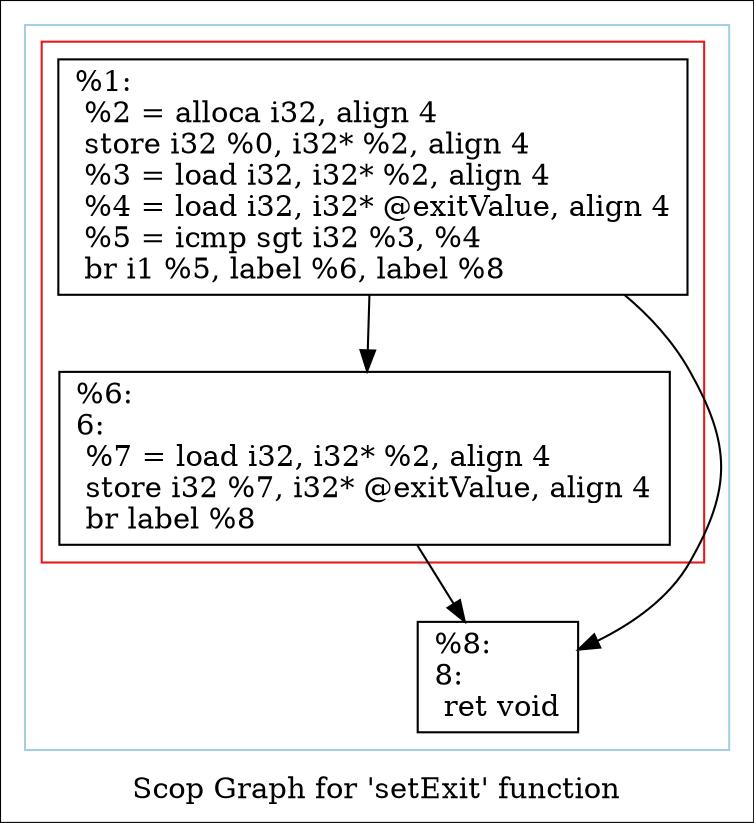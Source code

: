digraph "Scop Graph for 'setExit' function" {
	label="Scop Graph for 'setExit' function";

	Node0x28544f0 [shape=record,label="{%1:\l  %2 = alloca i32, align 4\l  store i32 %0, i32* %2, align 4\l  %3 = load i32, i32* %2, align 4\l  %4 = load i32, i32* @exitValue, align 4\l  %5 = icmp sgt i32 %3, %4\l  br i1 %5, label %6, label %8\l}"];
	Node0x28544f0 -> Node0x281a570;
	Node0x28544f0 -> Node0x28c7660;
	Node0x281a570 [shape=record,label="{%6:\l6:                                                \l  %7 = load i32, i32* %2, align 4\l  store i32 %7, i32* @exitValue, align 4\l  br label %8\l}"];
	Node0x281a570 -> Node0x28c7660;
	Node0x28c7660 [shape=record,label="{%8:\l8:                                                \l  ret void\l}"];
	colorscheme = "paired12"
        subgraph cluster_0x2912520 {
          label = "";
          style = solid;
          color = 1
          subgraph cluster_0x28f0900 {
            label = "";
            style = solid;
            color = 6
            Node0x28544f0;
            Node0x281a570;
          }
          Node0x28c7660;
        }
}
